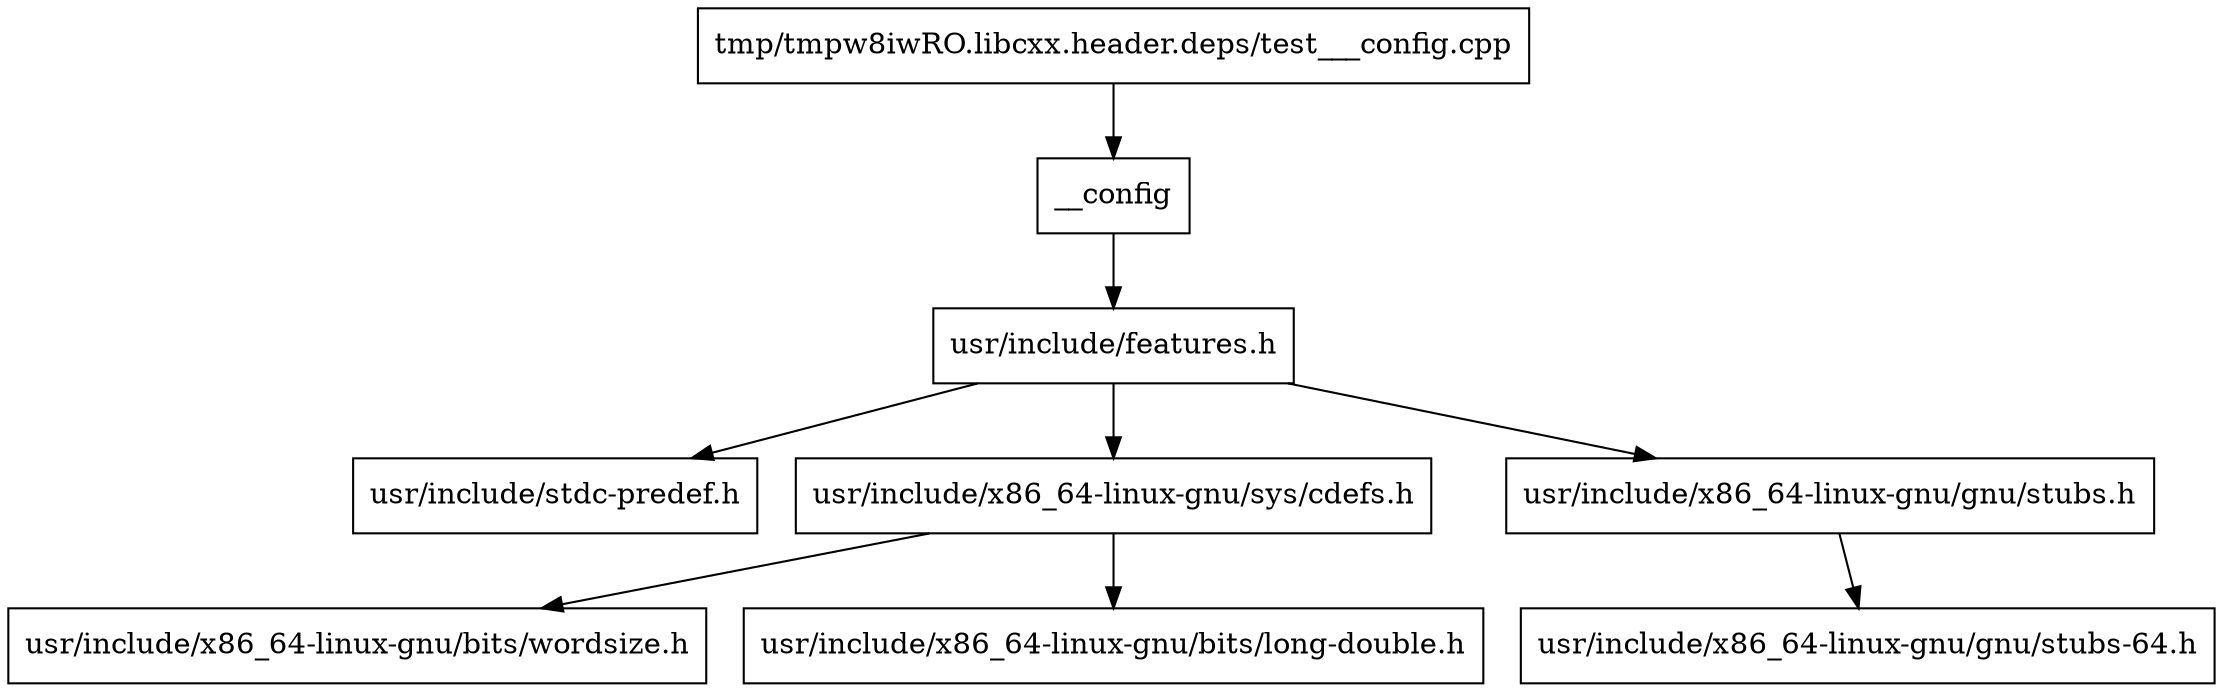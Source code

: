 digraph "dependencies" {
  header_1 [ shape="box", label="__config"];
  header_0 [ shape="box", label="tmp/tmpw8iwRO.libcxx.header.deps/test___config.cpp"];
  header_2 [ shape="box", label="usr/include/features.h"];
  header_3 [ shape="box", label="usr/include/stdc-predef.h"];
  header_4 [ shape="box", label="usr/include/x86_64-linux-gnu/sys/cdefs.h"];
  header_5 [ shape="box", label="usr/include/x86_64-linux-gnu/bits/wordsize.h"];
  header_6 [ shape="box", label="usr/include/x86_64-linux-gnu/bits/long-double.h"];
  header_7 [ shape="box", label="usr/include/x86_64-linux-gnu/gnu/stubs.h"];
  header_8 [ shape="box", label="usr/include/x86_64-linux-gnu/gnu/stubs-64.h"];
  header_0 -> header_1;
  header_4 -> header_5;
  header_4 -> header_6;
  header_7 -> header_8;
  header_1 -> header_2;
  header_2 -> header_3;
  header_2 -> header_4;
  header_2 -> header_7;
}
